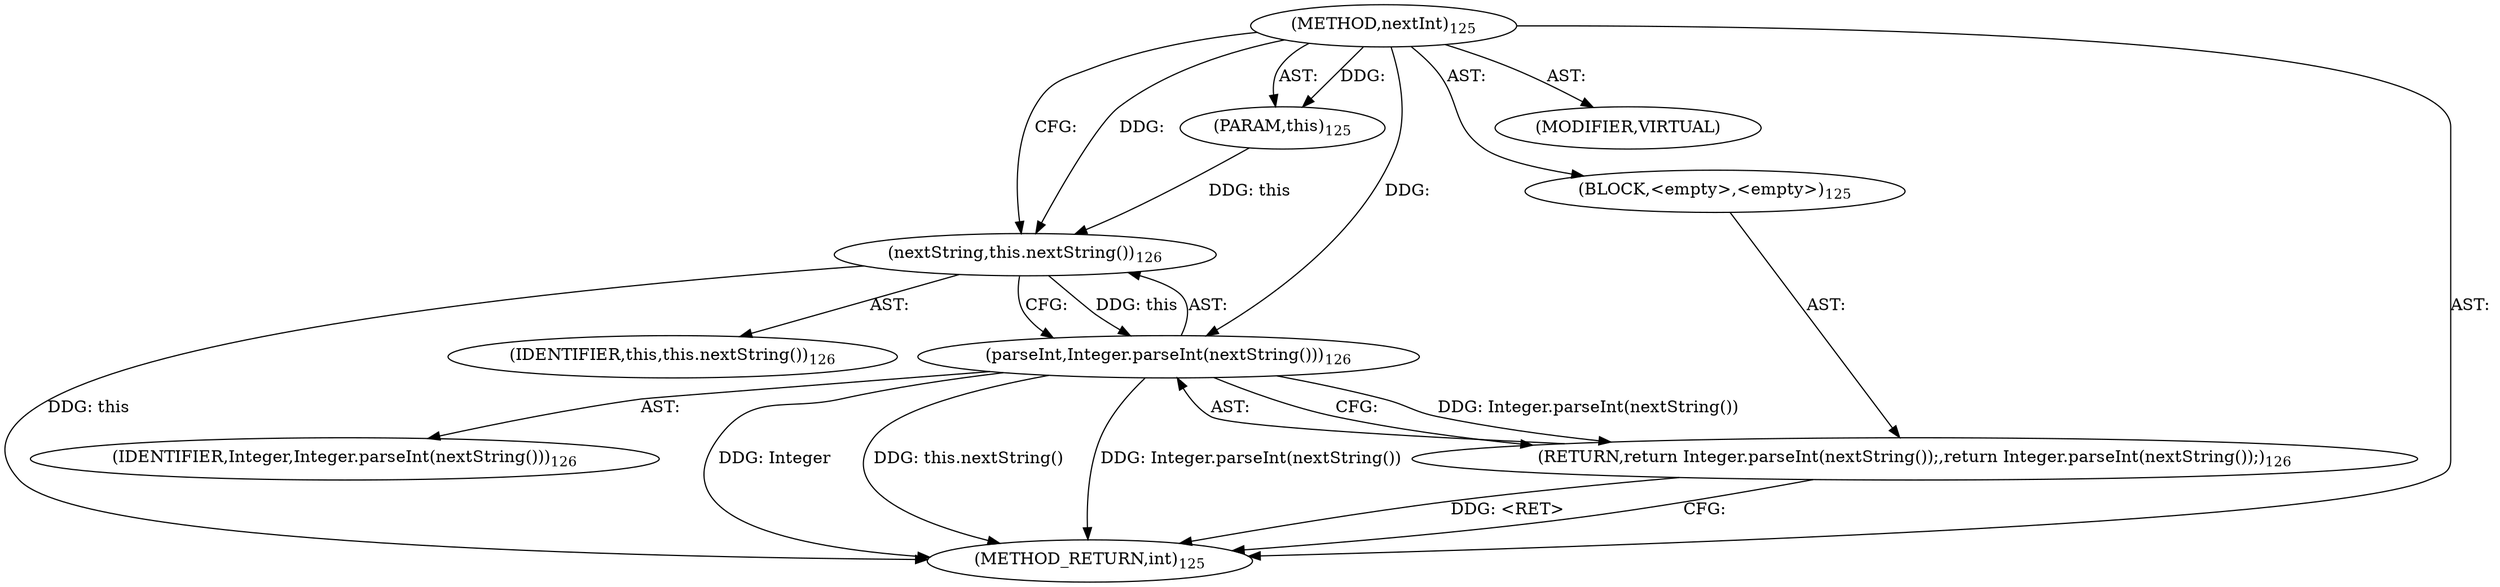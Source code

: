 digraph "nextInt" {  
"703" [label = <(METHOD,nextInt)<SUB>125</SUB>> ]
"15" [label = <(PARAM,this)<SUB>125</SUB>> ]
"704" [label = <(BLOCK,&lt;empty&gt;,&lt;empty&gt;)<SUB>125</SUB>> ]
"705" [label = <(RETURN,return Integer.parseInt(nextString());,return Integer.parseInt(nextString());)<SUB>126</SUB>> ]
"706" [label = <(parseInt,Integer.parseInt(nextString()))<SUB>126</SUB>> ]
"707" [label = <(IDENTIFIER,Integer,Integer.parseInt(nextString()))<SUB>126</SUB>> ]
"708" [label = <(nextString,this.nextString())<SUB>126</SUB>> ]
"14" [label = <(IDENTIFIER,this,this.nextString())<SUB>126</SUB>> ]
"709" [label = <(MODIFIER,VIRTUAL)> ]
"710" [label = <(METHOD_RETURN,int)<SUB>125</SUB>> ]
  "703" -> "15"  [ label = "AST: "] 
  "703" -> "704"  [ label = "AST: "] 
  "703" -> "709"  [ label = "AST: "] 
  "703" -> "710"  [ label = "AST: "] 
  "704" -> "705"  [ label = "AST: "] 
  "705" -> "706"  [ label = "AST: "] 
  "706" -> "707"  [ label = "AST: "] 
  "706" -> "708"  [ label = "AST: "] 
  "708" -> "14"  [ label = "AST: "] 
  "705" -> "710"  [ label = "CFG: "] 
  "706" -> "705"  [ label = "CFG: "] 
  "708" -> "706"  [ label = "CFG: "] 
  "703" -> "708"  [ label = "CFG: "] 
  "705" -> "710"  [ label = "DDG: &lt;RET&gt;"] 
  "706" -> "710"  [ label = "DDG: Integer"] 
  "708" -> "710"  [ label = "DDG: this"] 
  "706" -> "710"  [ label = "DDG: this.nextString()"] 
  "706" -> "710"  [ label = "DDG: Integer.parseInt(nextString())"] 
  "703" -> "15"  [ label = "DDG: "] 
  "706" -> "705"  [ label = "DDG: Integer.parseInt(nextString())"] 
  "703" -> "706"  [ label = "DDG: "] 
  "708" -> "706"  [ label = "DDG: this"] 
  "15" -> "708"  [ label = "DDG: this"] 
  "703" -> "708"  [ label = "DDG: "] 
}
